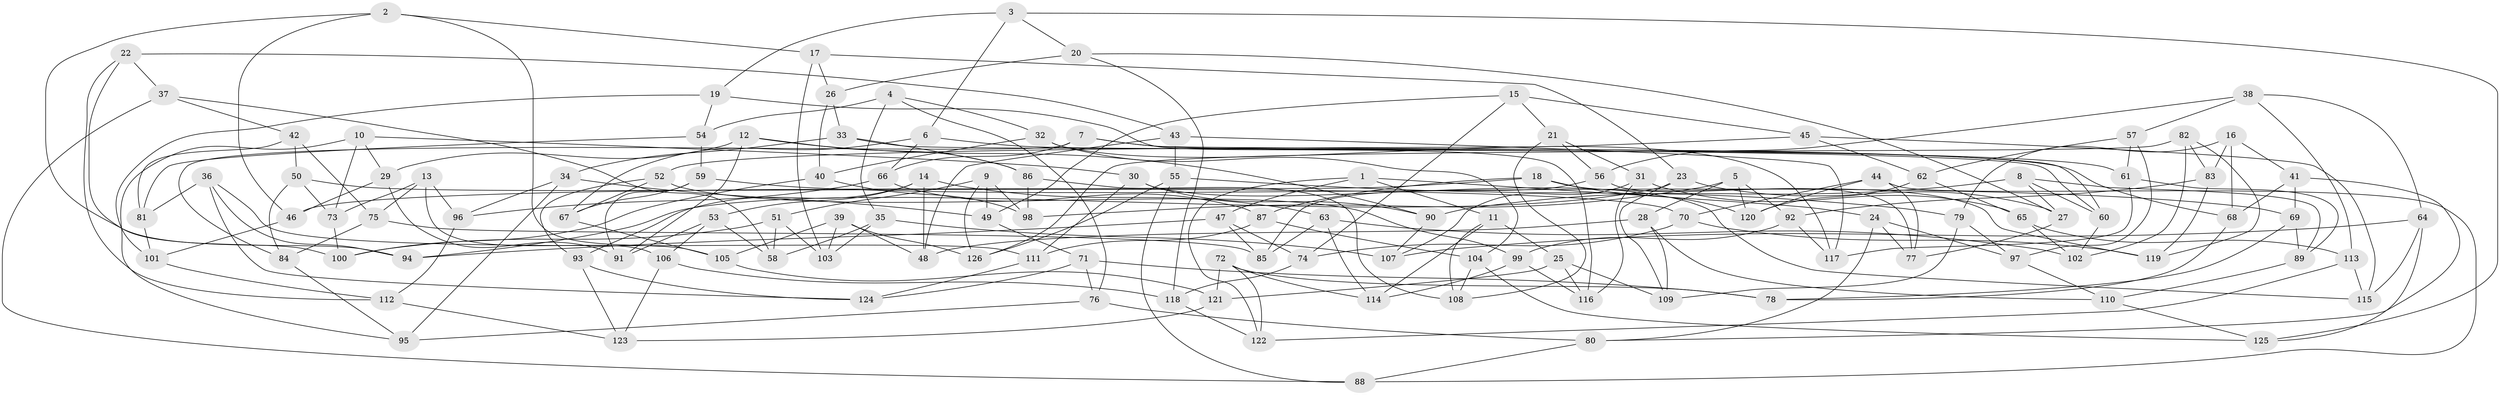 // Generated by graph-tools (version 1.1) at 2025/11/02/27/25 16:11:44]
// undirected, 126 vertices, 252 edges
graph export_dot {
graph [start="1"]
  node [color=gray90,style=filled];
  1;
  2;
  3;
  4;
  5;
  6;
  7;
  8;
  9;
  10;
  11;
  12;
  13;
  14;
  15;
  16;
  17;
  18;
  19;
  20;
  21;
  22;
  23;
  24;
  25;
  26;
  27;
  28;
  29;
  30;
  31;
  32;
  33;
  34;
  35;
  36;
  37;
  38;
  39;
  40;
  41;
  42;
  43;
  44;
  45;
  46;
  47;
  48;
  49;
  50;
  51;
  52;
  53;
  54;
  55;
  56;
  57;
  58;
  59;
  60;
  61;
  62;
  63;
  64;
  65;
  66;
  67;
  68;
  69;
  70;
  71;
  72;
  73;
  74;
  75;
  76;
  77;
  78;
  79;
  80;
  81;
  82;
  83;
  84;
  85;
  86;
  87;
  88;
  89;
  90;
  91;
  92;
  93;
  94;
  95;
  96;
  97;
  98;
  99;
  100;
  101;
  102;
  103;
  104;
  105;
  106;
  107;
  108;
  109;
  110;
  111;
  112;
  113;
  114;
  115;
  116;
  117;
  118;
  119;
  120;
  121;
  122;
  123;
  124;
  125;
  126;
  1 -- 47;
  1 -- 122;
  1 -- 11;
  1 -- 24;
  2 -- 46;
  2 -- 17;
  2 -- 94;
  2 -- 105;
  3 -- 125;
  3 -- 19;
  3 -- 6;
  3 -- 20;
  4 -- 35;
  4 -- 32;
  4 -- 54;
  4 -- 76;
  5 -- 28;
  5 -- 92;
  5 -- 98;
  5 -- 120;
  6 -- 66;
  6 -- 68;
  6 -- 67;
  7 -- 60;
  7 -- 61;
  7 -- 84;
  7 -- 66;
  8 -- 89;
  8 -- 60;
  8 -- 27;
  8 -- 90;
  9 -- 126;
  9 -- 98;
  9 -- 51;
  9 -- 49;
  10 -- 30;
  10 -- 95;
  10 -- 73;
  10 -- 29;
  11 -- 108;
  11 -- 114;
  11 -- 25;
  12 -- 90;
  12 -- 91;
  12 -- 29;
  12 -- 86;
  13 -- 96;
  13 -- 106;
  13 -- 75;
  13 -- 73;
  14 -- 48;
  14 -- 53;
  14 -- 93;
  14 -- 63;
  15 -- 45;
  15 -- 49;
  15 -- 74;
  15 -- 21;
  16 -- 79;
  16 -- 41;
  16 -- 83;
  16 -- 68;
  17 -- 103;
  17 -- 23;
  17 -- 26;
  18 -- 46;
  18 -- 119;
  18 -- 87;
  18 -- 120;
  19 -- 116;
  19 -- 54;
  19 -- 101;
  20 -- 118;
  20 -- 26;
  20 -- 27;
  21 -- 31;
  21 -- 56;
  21 -- 108;
  22 -- 100;
  22 -- 37;
  22 -- 43;
  22 -- 112;
  23 -- 94;
  23 -- 27;
  23 -- 109;
  24 -- 97;
  24 -- 80;
  24 -- 77;
  25 -- 109;
  25 -- 116;
  25 -- 121;
  26 -- 33;
  26 -- 40;
  27 -- 77;
  28 -- 109;
  28 -- 110;
  28 -- 48;
  29 -- 46;
  29 -- 91;
  30 -- 111;
  30 -- 115;
  30 -- 90;
  31 -- 65;
  31 -- 107;
  31 -- 116;
  32 -- 117;
  32 -- 104;
  32 -- 40;
  33 -- 86;
  33 -- 60;
  33 -- 34;
  34 -- 96;
  34 -- 49;
  34 -- 95;
  35 -- 103;
  35 -- 107;
  35 -- 58;
  36 -- 124;
  36 -- 81;
  36 -- 94;
  36 -- 111;
  37 -- 88;
  37 -- 58;
  37 -- 42;
  38 -- 56;
  38 -- 64;
  38 -- 113;
  38 -- 57;
  39 -- 48;
  39 -- 103;
  39 -- 105;
  39 -- 126;
  40 -- 98;
  40 -- 100;
  41 -- 68;
  41 -- 80;
  41 -- 69;
  42 -- 75;
  42 -- 81;
  42 -- 50;
  43 -- 48;
  43 -- 117;
  43 -- 55;
  44 -- 77;
  44 -- 88;
  44 -- 70;
  44 -- 120;
  45 -- 62;
  45 -- 115;
  45 -- 52;
  46 -- 101;
  47 -- 94;
  47 -- 74;
  47 -- 85;
  49 -- 71;
  50 -- 70;
  50 -- 84;
  50 -- 73;
  51 -- 100;
  51 -- 58;
  51 -- 103;
  52 -- 93;
  52 -- 67;
  52 -- 99;
  53 -- 58;
  53 -- 106;
  53 -- 91;
  54 -- 81;
  54 -- 59;
  55 -- 79;
  55 -- 88;
  55 -- 126;
  56 -- 77;
  56 -- 85;
  57 -- 61;
  57 -- 97;
  57 -- 62;
  59 -- 91;
  59 -- 67;
  59 -- 69;
  60 -- 102;
  61 -- 89;
  61 -- 117;
  62 -- 120;
  62 -- 65;
  63 -- 85;
  63 -- 102;
  63 -- 114;
  64 -- 107;
  64 -- 115;
  64 -- 125;
  65 -- 113;
  65 -- 102;
  66 -- 87;
  66 -- 96;
  67 -- 105;
  68 -- 78;
  69 -- 78;
  69 -- 89;
  70 -- 119;
  70 -- 74;
  71 -- 124;
  71 -- 78;
  71 -- 76;
  72 -- 121;
  72 -- 122;
  72 -- 114;
  72 -- 78;
  73 -- 100;
  74 -- 118;
  75 -- 84;
  75 -- 85;
  76 -- 95;
  76 -- 80;
  79 -- 109;
  79 -- 97;
  80 -- 88;
  81 -- 101;
  82 -- 119;
  82 -- 102;
  82 -- 126;
  82 -- 83;
  83 -- 119;
  83 -- 92;
  84 -- 95;
  86 -- 98;
  86 -- 108;
  87 -- 111;
  87 -- 104;
  89 -- 110;
  90 -- 107;
  92 -- 99;
  92 -- 117;
  93 -- 123;
  93 -- 124;
  96 -- 112;
  97 -- 110;
  99 -- 114;
  99 -- 116;
  101 -- 112;
  104 -- 125;
  104 -- 108;
  105 -- 121;
  106 -- 123;
  106 -- 118;
  110 -- 125;
  111 -- 124;
  112 -- 123;
  113 -- 115;
  113 -- 122;
  118 -- 122;
  121 -- 123;
}
